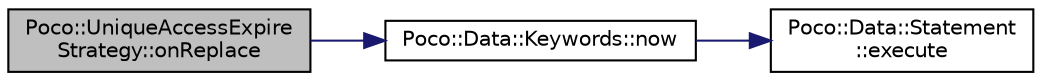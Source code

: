 digraph "Poco::UniqueAccessExpireStrategy::onReplace"
{
 // LATEX_PDF_SIZE
  edge [fontname="Helvetica",fontsize="10",labelfontname="Helvetica",labelfontsize="10"];
  node [fontname="Helvetica",fontsize="10",shape=record];
  rankdir="LR";
  Node1 [label="Poco::UniqueAccessExpire\lStrategy::onReplace",height=0.2,width=0.4,color="black", fillcolor="grey75", style="filled", fontcolor="black",tooltip="Used to query if a key is still valid (i.e. cached)."];
  Node1 -> Node2 [color="midnightblue",fontsize="10",style="solid"];
  Node2 [label="Poco::Data::Keywords::now",height=0.2,width=0.4,color="black", fillcolor="white", style="filled",URL="$namespacePoco_1_1Data_1_1Keywords.html#a839e06ffbdee1328f646e4c83e0ae1fd",tooltip=" "];
  Node2 -> Node3 [color="midnightblue",fontsize="10",style="solid"];
  Node3 [label="Poco::Data::Statement\l::execute",height=0.2,width=0.4,color="black", fillcolor="white", style="filled",URL="$classPoco_1_1Data_1_1Statement.html#a2be38d265a5c47b8210f15e4082eec4e",tooltip="Creates a string from the accumulated SQL statement."];
}
